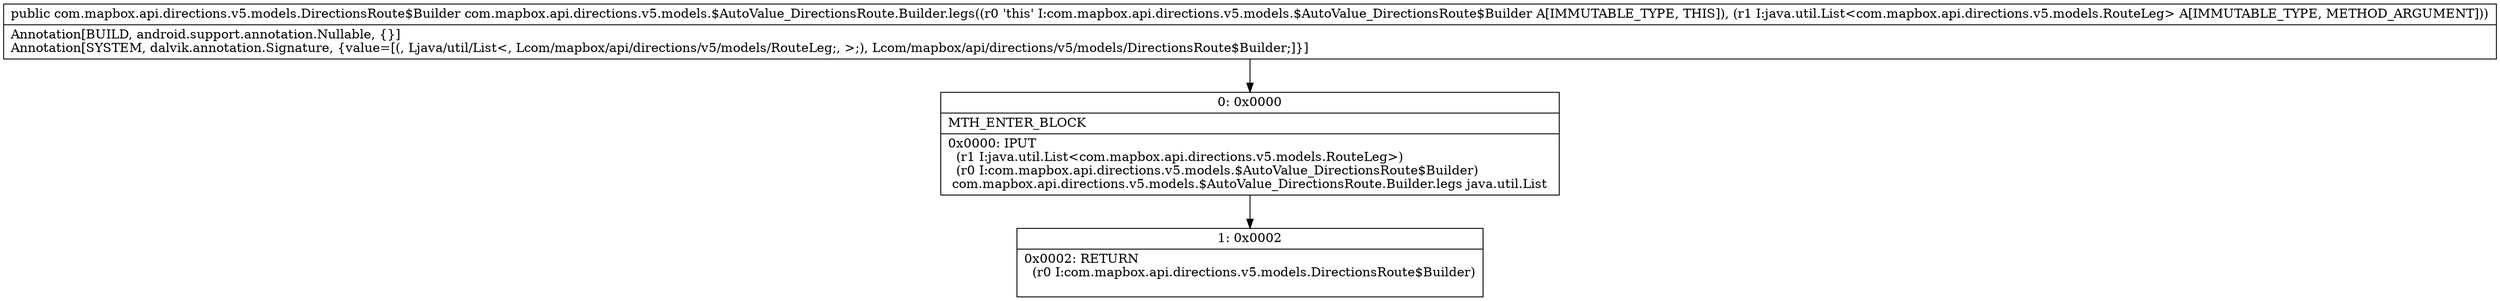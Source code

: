 digraph "CFG forcom.mapbox.api.directions.v5.models.$AutoValue_DirectionsRoute.Builder.legs(Ljava\/util\/List;)Lcom\/mapbox\/api\/directions\/v5\/models\/DirectionsRoute$Builder;" {
Node_0 [shape=record,label="{0\:\ 0x0000|MTH_ENTER_BLOCK\l|0x0000: IPUT  \l  (r1 I:java.util.List\<com.mapbox.api.directions.v5.models.RouteLeg\>)\l  (r0 I:com.mapbox.api.directions.v5.models.$AutoValue_DirectionsRoute$Builder)\l com.mapbox.api.directions.v5.models.$AutoValue_DirectionsRoute.Builder.legs java.util.List \l}"];
Node_1 [shape=record,label="{1\:\ 0x0002|0x0002: RETURN  \l  (r0 I:com.mapbox.api.directions.v5.models.DirectionsRoute$Builder)\l \l}"];
MethodNode[shape=record,label="{public com.mapbox.api.directions.v5.models.DirectionsRoute$Builder com.mapbox.api.directions.v5.models.$AutoValue_DirectionsRoute.Builder.legs((r0 'this' I:com.mapbox.api.directions.v5.models.$AutoValue_DirectionsRoute$Builder A[IMMUTABLE_TYPE, THIS]), (r1 I:java.util.List\<com.mapbox.api.directions.v5.models.RouteLeg\> A[IMMUTABLE_TYPE, METHOD_ARGUMENT]))  | Annotation[BUILD, android.support.annotation.Nullable, \{\}]\lAnnotation[SYSTEM, dalvik.annotation.Signature, \{value=[(, Ljava\/util\/List\<, Lcom\/mapbox\/api\/directions\/v5\/models\/RouteLeg;, \>;), Lcom\/mapbox\/api\/directions\/v5\/models\/DirectionsRoute$Builder;]\}]\l}"];
MethodNode -> Node_0;
Node_0 -> Node_1;
}

